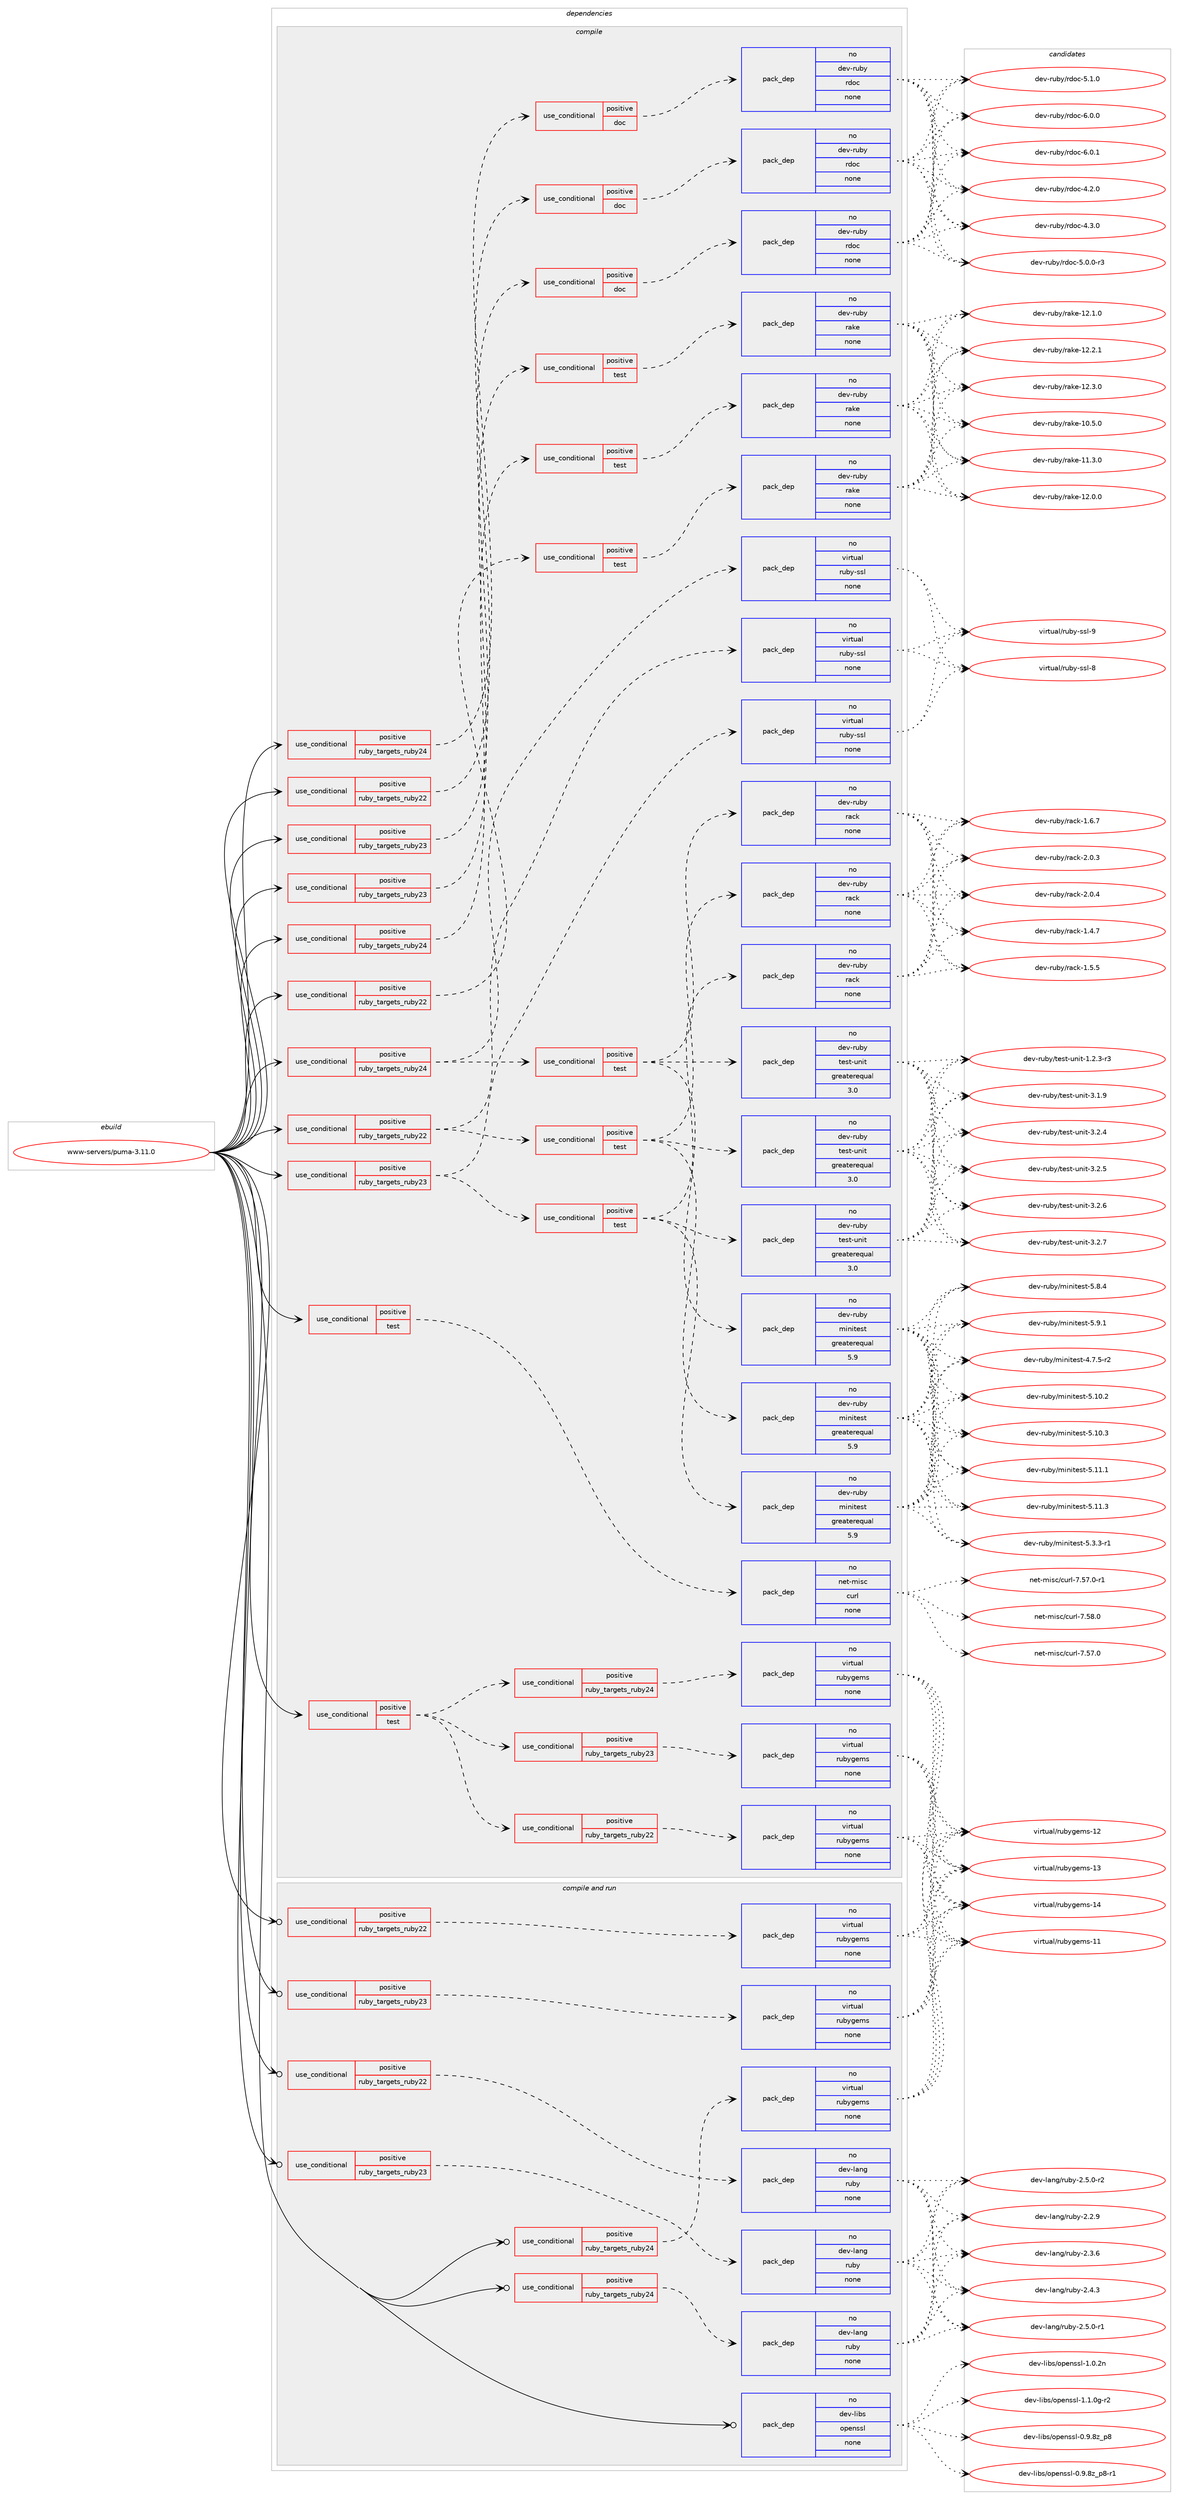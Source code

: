 digraph prolog {

# *************
# Graph options
# *************

newrank=true;
concentrate=true;
compound=true;
graph [rankdir=LR,fontname=Helvetica,fontsize=10,ranksep=1.5];#, ranksep=2.5, nodesep=0.2];
edge  [arrowhead=vee];
node  [fontname=Helvetica,fontsize=10];

# **********
# The ebuild
# **********

subgraph cluster_leftcol {
color=gray;
rank=same;
label=<<i>ebuild</i>>;
id [label="www-servers/puma-3.11.0", color=red, width=4, href="../www-servers/puma-3.11.0.svg"];
}

# ****************
# The dependencies
# ****************

subgraph cluster_midcol {
color=gray;
label=<<i>dependencies</i>>;
subgraph cluster_compile {
fillcolor="#eeeeee";
style=filled;
label=<<i>compile</i>>;
subgraph cond693 {
dependency6705 [label=<<TABLE BORDER="0" CELLBORDER="1" CELLSPACING="0" CELLPADDING="4"><TR><TD ROWSPAN="3" CELLPADDING="10">use_conditional</TD></TR><TR><TD>positive</TD></TR><TR><TD>ruby_targets_ruby22</TD></TR></TABLE>>, shape=none, color=red];
subgraph cond694 {
dependency6706 [label=<<TABLE BORDER="0" CELLBORDER="1" CELLSPACING="0" CELLPADDING="4"><TR><TD ROWSPAN="3" CELLPADDING="10">use_conditional</TD></TR><TR><TD>positive</TD></TR><TR><TD>doc</TD></TR></TABLE>>, shape=none, color=red];
subgraph pack5948 {
dependency6707 [label=<<TABLE BORDER="0" CELLBORDER="1" CELLSPACING="0" CELLPADDING="4" WIDTH="220"><TR><TD ROWSPAN="6" CELLPADDING="30">pack_dep</TD></TR><TR><TD WIDTH="110">no</TD></TR><TR><TD>dev-ruby</TD></TR><TR><TD>rdoc</TD></TR><TR><TD>none</TD></TR><TR><TD></TD></TR></TABLE>>, shape=none, color=blue];
}
dependency6706:e -> dependency6707:w [weight=20,style="dashed",arrowhead="vee"];
}
dependency6705:e -> dependency6706:w [weight=20,style="dashed",arrowhead="vee"];
}
id:e -> dependency6705:w [weight=20,style="solid",arrowhead="vee"];
subgraph cond695 {
dependency6708 [label=<<TABLE BORDER="0" CELLBORDER="1" CELLSPACING="0" CELLPADDING="4"><TR><TD ROWSPAN="3" CELLPADDING="10">use_conditional</TD></TR><TR><TD>positive</TD></TR><TR><TD>ruby_targets_ruby22</TD></TR></TABLE>>, shape=none, color=red];
subgraph cond696 {
dependency6709 [label=<<TABLE BORDER="0" CELLBORDER="1" CELLSPACING="0" CELLPADDING="4"><TR><TD ROWSPAN="3" CELLPADDING="10">use_conditional</TD></TR><TR><TD>positive</TD></TR><TR><TD>test</TD></TR></TABLE>>, shape=none, color=red];
subgraph pack5949 {
dependency6710 [label=<<TABLE BORDER="0" CELLBORDER="1" CELLSPACING="0" CELLPADDING="4" WIDTH="220"><TR><TD ROWSPAN="6" CELLPADDING="30">pack_dep</TD></TR><TR><TD WIDTH="110">no</TD></TR><TR><TD>dev-ruby</TD></TR><TR><TD>rake</TD></TR><TR><TD>none</TD></TR><TR><TD></TD></TR></TABLE>>, shape=none, color=blue];
}
dependency6709:e -> dependency6710:w [weight=20,style="dashed",arrowhead="vee"];
}
dependency6708:e -> dependency6709:w [weight=20,style="dashed",arrowhead="vee"];
}
id:e -> dependency6708:w [weight=20,style="solid",arrowhead="vee"];
subgraph cond697 {
dependency6711 [label=<<TABLE BORDER="0" CELLBORDER="1" CELLSPACING="0" CELLPADDING="4"><TR><TD ROWSPAN="3" CELLPADDING="10">use_conditional</TD></TR><TR><TD>positive</TD></TR><TR><TD>ruby_targets_ruby22</TD></TR></TABLE>>, shape=none, color=red];
subgraph pack5950 {
dependency6712 [label=<<TABLE BORDER="0" CELLBORDER="1" CELLSPACING="0" CELLPADDING="4" WIDTH="220"><TR><TD ROWSPAN="6" CELLPADDING="30">pack_dep</TD></TR><TR><TD WIDTH="110">no</TD></TR><TR><TD>virtual</TD></TR><TR><TD>ruby-ssl</TD></TR><TR><TD>none</TD></TR><TR><TD></TD></TR></TABLE>>, shape=none, color=blue];
}
dependency6711:e -> dependency6712:w [weight=20,style="dashed",arrowhead="vee"];
subgraph cond698 {
dependency6713 [label=<<TABLE BORDER="0" CELLBORDER="1" CELLSPACING="0" CELLPADDING="4"><TR><TD ROWSPAN="3" CELLPADDING="10">use_conditional</TD></TR><TR><TD>positive</TD></TR><TR><TD>test</TD></TR></TABLE>>, shape=none, color=red];
subgraph pack5951 {
dependency6714 [label=<<TABLE BORDER="0" CELLBORDER="1" CELLSPACING="0" CELLPADDING="4" WIDTH="220"><TR><TD ROWSPAN="6" CELLPADDING="30">pack_dep</TD></TR><TR><TD WIDTH="110">no</TD></TR><TR><TD>dev-ruby</TD></TR><TR><TD>rack</TD></TR><TR><TD>none</TD></TR><TR><TD></TD></TR></TABLE>>, shape=none, color=blue];
}
dependency6713:e -> dependency6714:w [weight=20,style="dashed",arrowhead="vee"];
subgraph pack5952 {
dependency6715 [label=<<TABLE BORDER="0" CELLBORDER="1" CELLSPACING="0" CELLPADDING="4" WIDTH="220"><TR><TD ROWSPAN="6" CELLPADDING="30">pack_dep</TD></TR><TR><TD WIDTH="110">no</TD></TR><TR><TD>dev-ruby</TD></TR><TR><TD>minitest</TD></TR><TR><TD>greaterequal</TD></TR><TR><TD>5.9</TD></TR></TABLE>>, shape=none, color=blue];
}
dependency6713:e -> dependency6715:w [weight=20,style="dashed",arrowhead="vee"];
subgraph pack5953 {
dependency6716 [label=<<TABLE BORDER="0" CELLBORDER="1" CELLSPACING="0" CELLPADDING="4" WIDTH="220"><TR><TD ROWSPAN="6" CELLPADDING="30">pack_dep</TD></TR><TR><TD WIDTH="110">no</TD></TR><TR><TD>dev-ruby</TD></TR><TR><TD>test-unit</TD></TR><TR><TD>greaterequal</TD></TR><TR><TD>3.0</TD></TR></TABLE>>, shape=none, color=blue];
}
dependency6713:e -> dependency6716:w [weight=20,style="dashed",arrowhead="vee"];
}
dependency6711:e -> dependency6713:w [weight=20,style="dashed",arrowhead="vee"];
}
id:e -> dependency6711:w [weight=20,style="solid",arrowhead="vee"];
subgraph cond699 {
dependency6717 [label=<<TABLE BORDER="0" CELLBORDER="1" CELLSPACING="0" CELLPADDING="4"><TR><TD ROWSPAN="3" CELLPADDING="10">use_conditional</TD></TR><TR><TD>positive</TD></TR><TR><TD>ruby_targets_ruby23</TD></TR></TABLE>>, shape=none, color=red];
subgraph cond700 {
dependency6718 [label=<<TABLE BORDER="0" CELLBORDER="1" CELLSPACING="0" CELLPADDING="4"><TR><TD ROWSPAN="3" CELLPADDING="10">use_conditional</TD></TR><TR><TD>positive</TD></TR><TR><TD>doc</TD></TR></TABLE>>, shape=none, color=red];
subgraph pack5954 {
dependency6719 [label=<<TABLE BORDER="0" CELLBORDER="1" CELLSPACING="0" CELLPADDING="4" WIDTH="220"><TR><TD ROWSPAN="6" CELLPADDING="30">pack_dep</TD></TR><TR><TD WIDTH="110">no</TD></TR><TR><TD>dev-ruby</TD></TR><TR><TD>rdoc</TD></TR><TR><TD>none</TD></TR><TR><TD></TD></TR></TABLE>>, shape=none, color=blue];
}
dependency6718:e -> dependency6719:w [weight=20,style="dashed",arrowhead="vee"];
}
dependency6717:e -> dependency6718:w [weight=20,style="dashed",arrowhead="vee"];
}
id:e -> dependency6717:w [weight=20,style="solid",arrowhead="vee"];
subgraph cond701 {
dependency6720 [label=<<TABLE BORDER="0" CELLBORDER="1" CELLSPACING="0" CELLPADDING="4"><TR><TD ROWSPAN="3" CELLPADDING="10">use_conditional</TD></TR><TR><TD>positive</TD></TR><TR><TD>ruby_targets_ruby23</TD></TR></TABLE>>, shape=none, color=red];
subgraph cond702 {
dependency6721 [label=<<TABLE BORDER="0" CELLBORDER="1" CELLSPACING="0" CELLPADDING="4"><TR><TD ROWSPAN="3" CELLPADDING="10">use_conditional</TD></TR><TR><TD>positive</TD></TR><TR><TD>test</TD></TR></TABLE>>, shape=none, color=red];
subgraph pack5955 {
dependency6722 [label=<<TABLE BORDER="0" CELLBORDER="1" CELLSPACING="0" CELLPADDING="4" WIDTH="220"><TR><TD ROWSPAN="6" CELLPADDING="30">pack_dep</TD></TR><TR><TD WIDTH="110">no</TD></TR><TR><TD>dev-ruby</TD></TR><TR><TD>rake</TD></TR><TR><TD>none</TD></TR><TR><TD></TD></TR></TABLE>>, shape=none, color=blue];
}
dependency6721:e -> dependency6722:w [weight=20,style="dashed",arrowhead="vee"];
}
dependency6720:e -> dependency6721:w [weight=20,style="dashed",arrowhead="vee"];
}
id:e -> dependency6720:w [weight=20,style="solid",arrowhead="vee"];
subgraph cond703 {
dependency6723 [label=<<TABLE BORDER="0" CELLBORDER="1" CELLSPACING="0" CELLPADDING="4"><TR><TD ROWSPAN="3" CELLPADDING="10">use_conditional</TD></TR><TR><TD>positive</TD></TR><TR><TD>ruby_targets_ruby23</TD></TR></TABLE>>, shape=none, color=red];
subgraph pack5956 {
dependency6724 [label=<<TABLE BORDER="0" CELLBORDER="1" CELLSPACING="0" CELLPADDING="4" WIDTH="220"><TR><TD ROWSPAN="6" CELLPADDING="30">pack_dep</TD></TR><TR><TD WIDTH="110">no</TD></TR><TR><TD>virtual</TD></TR><TR><TD>ruby-ssl</TD></TR><TR><TD>none</TD></TR><TR><TD></TD></TR></TABLE>>, shape=none, color=blue];
}
dependency6723:e -> dependency6724:w [weight=20,style="dashed",arrowhead="vee"];
subgraph cond704 {
dependency6725 [label=<<TABLE BORDER="0" CELLBORDER="1" CELLSPACING="0" CELLPADDING="4"><TR><TD ROWSPAN="3" CELLPADDING="10">use_conditional</TD></TR><TR><TD>positive</TD></TR><TR><TD>test</TD></TR></TABLE>>, shape=none, color=red];
subgraph pack5957 {
dependency6726 [label=<<TABLE BORDER="0" CELLBORDER="1" CELLSPACING="0" CELLPADDING="4" WIDTH="220"><TR><TD ROWSPAN="6" CELLPADDING="30">pack_dep</TD></TR><TR><TD WIDTH="110">no</TD></TR><TR><TD>dev-ruby</TD></TR><TR><TD>rack</TD></TR><TR><TD>none</TD></TR><TR><TD></TD></TR></TABLE>>, shape=none, color=blue];
}
dependency6725:e -> dependency6726:w [weight=20,style="dashed",arrowhead="vee"];
subgraph pack5958 {
dependency6727 [label=<<TABLE BORDER="0" CELLBORDER="1" CELLSPACING="0" CELLPADDING="4" WIDTH="220"><TR><TD ROWSPAN="6" CELLPADDING="30">pack_dep</TD></TR><TR><TD WIDTH="110">no</TD></TR><TR><TD>dev-ruby</TD></TR><TR><TD>minitest</TD></TR><TR><TD>greaterequal</TD></TR><TR><TD>5.9</TD></TR></TABLE>>, shape=none, color=blue];
}
dependency6725:e -> dependency6727:w [weight=20,style="dashed",arrowhead="vee"];
subgraph pack5959 {
dependency6728 [label=<<TABLE BORDER="0" CELLBORDER="1" CELLSPACING="0" CELLPADDING="4" WIDTH="220"><TR><TD ROWSPAN="6" CELLPADDING="30">pack_dep</TD></TR><TR><TD WIDTH="110">no</TD></TR><TR><TD>dev-ruby</TD></TR><TR><TD>test-unit</TD></TR><TR><TD>greaterequal</TD></TR><TR><TD>3.0</TD></TR></TABLE>>, shape=none, color=blue];
}
dependency6725:e -> dependency6728:w [weight=20,style="dashed",arrowhead="vee"];
}
dependency6723:e -> dependency6725:w [weight=20,style="dashed",arrowhead="vee"];
}
id:e -> dependency6723:w [weight=20,style="solid",arrowhead="vee"];
subgraph cond705 {
dependency6729 [label=<<TABLE BORDER="0" CELLBORDER="1" CELLSPACING="0" CELLPADDING="4"><TR><TD ROWSPAN="3" CELLPADDING="10">use_conditional</TD></TR><TR><TD>positive</TD></TR><TR><TD>ruby_targets_ruby24</TD></TR></TABLE>>, shape=none, color=red];
subgraph cond706 {
dependency6730 [label=<<TABLE BORDER="0" CELLBORDER="1" CELLSPACING="0" CELLPADDING="4"><TR><TD ROWSPAN="3" CELLPADDING="10">use_conditional</TD></TR><TR><TD>positive</TD></TR><TR><TD>doc</TD></TR></TABLE>>, shape=none, color=red];
subgraph pack5960 {
dependency6731 [label=<<TABLE BORDER="0" CELLBORDER="1" CELLSPACING="0" CELLPADDING="4" WIDTH="220"><TR><TD ROWSPAN="6" CELLPADDING="30">pack_dep</TD></TR><TR><TD WIDTH="110">no</TD></TR><TR><TD>dev-ruby</TD></TR><TR><TD>rdoc</TD></TR><TR><TD>none</TD></TR><TR><TD></TD></TR></TABLE>>, shape=none, color=blue];
}
dependency6730:e -> dependency6731:w [weight=20,style="dashed",arrowhead="vee"];
}
dependency6729:e -> dependency6730:w [weight=20,style="dashed",arrowhead="vee"];
}
id:e -> dependency6729:w [weight=20,style="solid",arrowhead="vee"];
subgraph cond707 {
dependency6732 [label=<<TABLE BORDER="0" CELLBORDER="1" CELLSPACING="0" CELLPADDING="4"><TR><TD ROWSPAN="3" CELLPADDING="10">use_conditional</TD></TR><TR><TD>positive</TD></TR><TR><TD>ruby_targets_ruby24</TD></TR></TABLE>>, shape=none, color=red];
subgraph cond708 {
dependency6733 [label=<<TABLE BORDER="0" CELLBORDER="1" CELLSPACING="0" CELLPADDING="4"><TR><TD ROWSPAN="3" CELLPADDING="10">use_conditional</TD></TR><TR><TD>positive</TD></TR><TR><TD>test</TD></TR></TABLE>>, shape=none, color=red];
subgraph pack5961 {
dependency6734 [label=<<TABLE BORDER="0" CELLBORDER="1" CELLSPACING="0" CELLPADDING="4" WIDTH="220"><TR><TD ROWSPAN="6" CELLPADDING="30">pack_dep</TD></TR><TR><TD WIDTH="110">no</TD></TR><TR><TD>dev-ruby</TD></TR><TR><TD>rake</TD></TR><TR><TD>none</TD></TR><TR><TD></TD></TR></TABLE>>, shape=none, color=blue];
}
dependency6733:e -> dependency6734:w [weight=20,style="dashed",arrowhead="vee"];
}
dependency6732:e -> dependency6733:w [weight=20,style="dashed",arrowhead="vee"];
}
id:e -> dependency6732:w [weight=20,style="solid",arrowhead="vee"];
subgraph cond709 {
dependency6735 [label=<<TABLE BORDER="0" CELLBORDER="1" CELLSPACING="0" CELLPADDING="4"><TR><TD ROWSPAN="3" CELLPADDING="10">use_conditional</TD></TR><TR><TD>positive</TD></TR><TR><TD>ruby_targets_ruby24</TD></TR></TABLE>>, shape=none, color=red];
subgraph pack5962 {
dependency6736 [label=<<TABLE BORDER="0" CELLBORDER="1" CELLSPACING="0" CELLPADDING="4" WIDTH="220"><TR><TD ROWSPAN="6" CELLPADDING="30">pack_dep</TD></TR><TR><TD WIDTH="110">no</TD></TR><TR><TD>virtual</TD></TR><TR><TD>ruby-ssl</TD></TR><TR><TD>none</TD></TR><TR><TD></TD></TR></TABLE>>, shape=none, color=blue];
}
dependency6735:e -> dependency6736:w [weight=20,style="dashed",arrowhead="vee"];
subgraph cond710 {
dependency6737 [label=<<TABLE BORDER="0" CELLBORDER="1" CELLSPACING="0" CELLPADDING="4"><TR><TD ROWSPAN="3" CELLPADDING="10">use_conditional</TD></TR><TR><TD>positive</TD></TR><TR><TD>test</TD></TR></TABLE>>, shape=none, color=red];
subgraph pack5963 {
dependency6738 [label=<<TABLE BORDER="0" CELLBORDER="1" CELLSPACING="0" CELLPADDING="4" WIDTH="220"><TR><TD ROWSPAN="6" CELLPADDING="30">pack_dep</TD></TR><TR><TD WIDTH="110">no</TD></TR><TR><TD>dev-ruby</TD></TR><TR><TD>rack</TD></TR><TR><TD>none</TD></TR><TR><TD></TD></TR></TABLE>>, shape=none, color=blue];
}
dependency6737:e -> dependency6738:w [weight=20,style="dashed",arrowhead="vee"];
subgraph pack5964 {
dependency6739 [label=<<TABLE BORDER="0" CELLBORDER="1" CELLSPACING="0" CELLPADDING="4" WIDTH="220"><TR><TD ROWSPAN="6" CELLPADDING="30">pack_dep</TD></TR><TR><TD WIDTH="110">no</TD></TR><TR><TD>dev-ruby</TD></TR><TR><TD>minitest</TD></TR><TR><TD>greaterequal</TD></TR><TR><TD>5.9</TD></TR></TABLE>>, shape=none, color=blue];
}
dependency6737:e -> dependency6739:w [weight=20,style="dashed",arrowhead="vee"];
subgraph pack5965 {
dependency6740 [label=<<TABLE BORDER="0" CELLBORDER="1" CELLSPACING="0" CELLPADDING="4" WIDTH="220"><TR><TD ROWSPAN="6" CELLPADDING="30">pack_dep</TD></TR><TR><TD WIDTH="110">no</TD></TR><TR><TD>dev-ruby</TD></TR><TR><TD>test-unit</TD></TR><TR><TD>greaterequal</TD></TR><TR><TD>3.0</TD></TR></TABLE>>, shape=none, color=blue];
}
dependency6737:e -> dependency6740:w [weight=20,style="dashed",arrowhead="vee"];
}
dependency6735:e -> dependency6737:w [weight=20,style="dashed",arrowhead="vee"];
}
id:e -> dependency6735:w [weight=20,style="solid",arrowhead="vee"];
subgraph cond711 {
dependency6741 [label=<<TABLE BORDER="0" CELLBORDER="1" CELLSPACING="0" CELLPADDING="4"><TR><TD ROWSPAN="3" CELLPADDING="10">use_conditional</TD></TR><TR><TD>positive</TD></TR><TR><TD>test</TD></TR></TABLE>>, shape=none, color=red];
subgraph cond712 {
dependency6742 [label=<<TABLE BORDER="0" CELLBORDER="1" CELLSPACING="0" CELLPADDING="4"><TR><TD ROWSPAN="3" CELLPADDING="10">use_conditional</TD></TR><TR><TD>positive</TD></TR><TR><TD>ruby_targets_ruby22</TD></TR></TABLE>>, shape=none, color=red];
subgraph pack5966 {
dependency6743 [label=<<TABLE BORDER="0" CELLBORDER="1" CELLSPACING="0" CELLPADDING="4" WIDTH="220"><TR><TD ROWSPAN="6" CELLPADDING="30">pack_dep</TD></TR><TR><TD WIDTH="110">no</TD></TR><TR><TD>virtual</TD></TR><TR><TD>rubygems</TD></TR><TR><TD>none</TD></TR><TR><TD></TD></TR></TABLE>>, shape=none, color=blue];
}
dependency6742:e -> dependency6743:w [weight=20,style="dashed",arrowhead="vee"];
}
dependency6741:e -> dependency6742:w [weight=20,style="dashed",arrowhead="vee"];
subgraph cond713 {
dependency6744 [label=<<TABLE BORDER="0" CELLBORDER="1" CELLSPACING="0" CELLPADDING="4"><TR><TD ROWSPAN="3" CELLPADDING="10">use_conditional</TD></TR><TR><TD>positive</TD></TR><TR><TD>ruby_targets_ruby23</TD></TR></TABLE>>, shape=none, color=red];
subgraph pack5967 {
dependency6745 [label=<<TABLE BORDER="0" CELLBORDER="1" CELLSPACING="0" CELLPADDING="4" WIDTH="220"><TR><TD ROWSPAN="6" CELLPADDING="30">pack_dep</TD></TR><TR><TD WIDTH="110">no</TD></TR><TR><TD>virtual</TD></TR><TR><TD>rubygems</TD></TR><TR><TD>none</TD></TR><TR><TD></TD></TR></TABLE>>, shape=none, color=blue];
}
dependency6744:e -> dependency6745:w [weight=20,style="dashed",arrowhead="vee"];
}
dependency6741:e -> dependency6744:w [weight=20,style="dashed",arrowhead="vee"];
subgraph cond714 {
dependency6746 [label=<<TABLE BORDER="0" CELLBORDER="1" CELLSPACING="0" CELLPADDING="4"><TR><TD ROWSPAN="3" CELLPADDING="10">use_conditional</TD></TR><TR><TD>positive</TD></TR><TR><TD>ruby_targets_ruby24</TD></TR></TABLE>>, shape=none, color=red];
subgraph pack5968 {
dependency6747 [label=<<TABLE BORDER="0" CELLBORDER="1" CELLSPACING="0" CELLPADDING="4" WIDTH="220"><TR><TD ROWSPAN="6" CELLPADDING="30">pack_dep</TD></TR><TR><TD WIDTH="110">no</TD></TR><TR><TD>virtual</TD></TR><TR><TD>rubygems</TD></TR><TR><TD>none</TD></TR><TR><TD></TD></TR></TABLE>>, shape=none, color=blue];
}
dependency6746:e -> dependency6747:w [weight=20,style="dashed",arrowhead="vee"];
}
dependency6741:e -> dependency6746:w [weight=20,style="dashed",arrowhead="vee"];
}
id:e -> dependency6741:w [weight=20,style="solid",arrowhead="vee"];
subgraph cond715 {
dependency6748 [label=<<TABLE BORDER="0" CELLBORDER="1" CELLSPACING="0" CELLPADDING="4"><TR><TD ROWSPAN="3" CELLPADDING="10">use_conditional</TD></TR><TR><TD>positive</TD></TR><TR><TD>test</TD></TR></TABLE>>, shape=none, color=red];
subgraph pack5969 {
dependency6749 [label=<<TABLE BORDER="0" CELLBORDER="1" CELLSPACING="0" CELLPADDING="4" WIDTH="220"><TR><TD ROWSPAN="6" CELLPADDING="30">pack_dep</TD></TR><TR><TD WIDTH="110">no</TD></TR><TR><TD>net-misc</TD></TR><TR><TD>curl</TD></TR><TR><TD>none</TD></TR><TR><TD></TD></TR></TABLE>>, shape=none, color=blue];
}
dependency6748:e -> dependency6749:w [weight=20,style="dashed",arrowhead="vee"];
}
id:e -> dependency6748:w [weight=20,style="solid",arrowhead="vee"];
}
subgraph cluster_compileandrun {
fillcolor="#eeeeee";
style=filled;
label=<<i>compile and run</i>>;
subgraph cond716 {
dependency6750 [label=<<TABLE BORDER="0" CELLBORDER="1" CELLSPACING="0" CELLPADDING="4"><TR><TD ROWSPAN="3" CELLPADDING="10">use_conditional</TD></TR><TR><TD>positive</TD></TR><TR><TD>ruby_targets_ruby22</TD></TR></TABLE>>, shape=none, color=red];
subgraph pack5970 {
dependency6751 [label=<<TABLE BORDER="0" CELLBORDER="1" CELLSPACING="0" CELLPADDING="4" WIDTH="220"><TR><TD ROWSPAN="6" CELLPADDING="30">pack_dep</TD></TR><TR><TD WIDTH="110">no</TD></TR><TR><TD>dev-lang</TD></TR><TR><TD>ruby</TD></TR><TR><TD>none</TD></TR><TR><TD></TD></TR></TABLE>>, shape=none, color=blue];
}
dependency6750:e -> dependency6751:w [weight=20,style="dashed",arrowhead="vee"];
}
id:e -> dependency6750:w [weight=20,style="solid",arrowhead="odotvee"];
subgraph cond717 {
dependency6752 [label=<<TABLE BORDER="0" CELLBORDER="1" CELLSPACING="0" CELLPADDING="4"><TR><TD ROWSPAN="3" CELLPADDING="10">use_conditional</TD></TR><TR><TD>positive</TD></TR><TR><TD>ruby_targets_ruby22</TD></TR></TABLE>>, shape=none, color=red];
subgraph pack5971 {
dependency6753 [label=<<TABLE BORDER="0" CELLBORDER="1" CELLSPACING="0" CELLPADDING="4" WIDTH="220"><TR><TD ROWSPAN="6" CELLPADDING="30">pack_dep</TD></TR><TR><TD WIDTH="110">no</TD></TR><TR><TD>virtual</TD></TR><TR><TD>rubygems</TD></TR><TR><TD>none</TD></TR><TR><TD></TD></TR></TABLE>>, shape=none, color=blue];
}
dependency6752:e -> dependency6753:w [weight=20,style="dashed",arrowhead="vee"];
}
id:e -> dependency6752:w [weight=20,style="solid",arrowhead="odotvee"];
subgraph cond718 {
dependency6754 [label=<<TABLE BORDER="0" CELLBORDER="1" CELLSPACING="0" CELLPADDING="4"><TR><TD ROWSPAN="3" CELLPADDING="10">use_conditional</TD></TR><TR><TD>positive</TD></TR><TR><TD>ruby_targets_ruby23</TD></TR></TABLE>>, shape=none, color=red];
subgraph pack5972 {
dependency6755 [label=<<TABLE BORDER="0" CELLBORDER="1" CELLSPACING="0" CELLPADDING="4" WIDTH="220"><TR><TD ROWSPAN="6" CELLPADDING="30">pack_dep</TD></TR><TR><TD WIDTH="110">no</TD></TR><TR><TD>dev-lang</TD></TR><TR><TD>ruby</TD></TR><TR><TD>none</TD></TR><TR><TD></TD></TR></TABLE>>, shape=none, color=blue];
}
dependency6754:e -> dependency6755:w [weight=20,style="dashed",arrowhead="vee"];
}
id:e -> dependency6754:w [weight=20,style="solid",arrowhead="odotvee"];
subgraph cond719 {
dependency6756 [label=<<TABLE BORDER="0" CELLBORDER="1" CELLSPACING="0" CELLPADDING="4"><TR><TD ROWSPAN="3" CELLPADDING="10">use_conditional</TD></TR><TR><TD>positive</TD></TR><TR><TD>ruby_targets_ruby23</TD></TR></TABLE>>, shape=none, color=red];
subgraph pack5973 {
dependency6757 [label=<<TABLE BORDER="0" CELLBORDER="1" CELLSPACING="0" CELLPADDING="4" WIDTH="220"><TR><TD ROWSPAN="6" CELLPADDING="30">pack_dep</TD></TR><TR><TD WIDTH="110">no</TD></TR><TR><TD>virtual</TD></TR><TR><TD>rubygems</TD></TR><TR><TD>none</TD></TR><TR><TD></TD></TR></TABLE>>, shape=none, color=blue];
}
dependency6756:e -> dependency6757:w [weight=20,style="dashed",arrowhead="vee"];
}
id:e -> dependency6756:w [weight=20,style="solid",arrowhead="odotvee"];
subgraph cond720 {
dependency6758 [label=<<TABLE BORDER="0" CELLBORDER="1" CELLSPACING="0" CELLPADDING="4"><TR><TD ROWSPAN="3" CELLPADDING="10">use_conditional</TD></TR><TR><TD>positive</TD></TR><TR><TD>ruby_targets_ruby24</TD></TR></TABLE>>, shape=none, color=red];
subgraph pack5974 {
dependency6759 [label=<<TABLE BORDER="0" CELLBORDER="1" CELLSPACING="0" CELLPADDING="4" WIDTH="220"><TR><TD ROWSPAN="6" CELLPADDING="30">pack_dep</TD></TR><TR><TD WIDTH="110">no</TD></TR><TR><TD>dev-lang</TD></TR><TR><TD>ruby</TD></TR><TR><TD>none</TD></TR><TR><TD></TD></TR></TABLE>>, shape=none, color=blue];
}
dependency6758:e -> dependency6759:w [weight=20,style="dashed",arrowhead="vee"];
}
id:e -> dependency6758:w [weight=20,style="solid",arrowhead="odotvee"];
subgraph cond721 {
dependency6760 [label=<<TABLE BORDER="0" CELLBORDER="1" CELLSPACING="0" CELLPADDING="4"><TR><TD ROWSPAN="3" CELLPADDING="10">use_conditional</TD></TR><TR><TD>positive</TD></TR><TR><TD>ruby_targets_ruby24</TD></TR></TABLE>>, shape=none, color=red];
subgraph pack5975 {
dependency6761 [label=<<TABLE BORDER="0" CELLBORDER="1" CELLSPACING="0" CELLPADDING="4" WIDTH="220"><TR><TD ROWSPAN="6" CELLPADDING="30">pack_dep</TD></TR><TR><TD WIDTH="110">no</TD></TR><TR><TD>virtual</TD></TR><TR><TD>rubygems</TD></TR><TR><TD>none</TD></TR><TR><TD></TD></TR></TABLE>>, shape=none, color=blue];
}
dependency6760:e -> dependency6761:w [weight=20,style="dashed",arrowhead="vee"];
}
id:e -> dependency6760:w [weight=20,style="solid",arrowhead="odotvee"];
subgraph pack5976 {
dependency6762 [label=<<TABLE BORDER="0" CELLBORDER="1" CELLSPACING="0" CELLPADDING="4" WIDTH="220"><TR><TD ROWSPAN="6" CELLPADDING="30">pack_dep</TD></TR><TR><TD WIDTH="110">no</TD></TR><TR><TD>dev-libs</TD></TR><TR><TD>openssl</TD></TR><TR><TD>none</TD></TR><TR><TD></TD></TR></TABLE>>, shape=none, color=blue];
}
id:e -> dependency6762:w [weight=20,style="solid",arrowhead="odotvee"];
}
subgraph cluster_run {
fillcolor="#eeeeee";
style=filled;
label=<<i>run</i>>;
}
}

# **************
# The candidates
# **************

subgraph cluster_choices {
rank=same;
color=gray;
label=<<i>candidates</i>>;

subgraph choice5948 {
color=black;
nodesep=1;
choice10010111845114117981214711410011199455246504648 [label="dev-ruby/rdoc-4.2.0", color=red, width=4,href="../dev-ruby/rdoc-4.2.0.svg"];
choice10010111845114117981214711410011199455246514648 [label="dev-ruby/rdoc-4.3.0", color=red, width=4,href="../dev-ruby/rdoc-4.3.0.svg"];
choice100101118451141179812147114100111994553464846484511451 [label="dev-ruby/rdoc-5.0.0-r3", color=red, width=4,href="../dev-ruby/rdoc-5.0.0-r3.svg"];
choice10010111845114117981214711410011199455346494648 [label="dev-ruby/rdoc-5.1.0", color=red, width=4,href="../dev-ruby/rdoc-5.1.0.svg"];
choice10010111845114117981214711410011199455446484648 [label="dev-ruby/rdoc-6.0.0", color=red, width=4,href="../dev-ruby/rdoc-6.0.0.svg"];
choice10010111845114117981214711410011199455446484649 [label="dev-ruby/rdoc-6.0.1", color=red, width=4,href="../dev-ruby/rdoc-6.0.1.svg"];
dependency6707:e -> choice10010111845114117981214711410011199455246504648:w [style=dotted,weight="100"];
dependency6707:e -> choice10010111845114117981214711410011199455246514648:w [style=dotted,weight="100"];
dependency6707:e -> choice100101118451141179812147114100111994553464846484511451:w [style=dotted,weight="100"];
dependency6707:e -> choice10010111845114117981214711410011199455346494648:w [style=dotted,weight="100"];
dependency6707:e -> choice10010111845114117981214711410011199455446484648:w [style=dotted,weight="100"];
dependency6707:e -> choice10010111845114117981214711410011199455446484649:w [style=dotted,weight="100"];
}
subgraph choice5949 {
color=black;
nodesep=1;
choice1001011184511411798121471149710710145494846534648 [label="dev-ruby/rake-10.5.0", color=red, width=4,href="../dev-ruby/rake-10.5.0.svg"];
choice1001011184511411798121471149710710145494946514648 [label="dev-ruby/rake-11.3.0", color=red, width=4,href="../dev-ruby/rake-11.3.0.svg"];
choice1001011184511411798121471149710710145495046484648 [label="dev-ruby/rake-12.0.0", color=red, width=4,href="../dev-ruby/rake-12.0.0.svg"];
choice1001011184511411798121471149710710145495046494648 [label="dev-ruby/rake-12.1.0", color=red, width=4,href="../dev-ruby/rake-12.1.0.svg"];
choice1001011184511411798121471149710710145495046504649 [label="dev-ruby/rake-12.2.1", color=red, width=4,href="../dev-ruby/rake-12.2.1.svg"];
choice1001011184511411798121471149710710145495046514648 [label="dev-ruby/rake-12.3.0", color=red, width=4,href="../dev-ruby/rake-12.3.0.svg"];
dependency6710:e -> choice1001011184511411798121471149710710145494846534648:w [style=dotted,weight="100"];
dependency6710:e -> choice1001011184511411798121471149710710145494946514648:w [style=dotted,weight="100"];
dependency6710:e -> choice1001011184511411798121471149710710145495046484648:w [style=dotted,weight="100"];
dependency6710:e -> choice1001011184511411798121471149710710145495046494648:w [style=dotted,weight="100"];
dependency6710:e -> choice1001011184511411798121471149710710145495046504649:w [style=dotted,weight="100"];
dependency6710:e -> choice1001011184511411798121471149710710145495046514648:w [style=dotted,weight="100"];
}
subgraph choice5950 {
color=black;
nodesep=1;
choice118105114116117971084711411798121451151151084556 [label="virtual/ruby-ssl-8", color=red, width=4,href="../virtual/ruby-ssl-8.svg"];
choice118105114116117971084711411798121451151151084557 [label="virtual/ruby-ssl-9", color=red, width=4,href="../virtual/ruby-ssl-9.svg"];
dependency6712:e -> choice118105114116117971084711411798121451151151084556:w [style=dotted,weight="100"];
dependency6712:e -> choice118105114116117971084711411798121451151151084557:w [style=dotted,weight="100"];
}
subgraph choice5951 {
color=black;
nodesep=1;
choice1001011184511411798121471149799107454946524655 [label="dev-ruby/rack-1.4.7", color=red, width=4,href="../dev-ruby/rack-1.4.7.svg"];
choice1001011184511411798121471149799107454946534653 [label="dev-ruby/rack-1.5.5", color=red, width=4,href="../dev-ruby/rack-1.5.5.svg"];
choice1001011184511411798121471149799107454946544655 [label="dev-ruby/rack-1.6.7", color=red, width=4,href="../dev-ruby/rack-1.6.7.svg"];
choice1001011184511411798121471149799107455046484651 [label="dev-ruby/rack-2.0.3", color=red, width=4,href="../dev-ruby/rack-2.0.3.svg"];
choice1001011184511411798121471149799107455046484652 [label="dev-ruby/rack-2.0.4", color=red, width=4,href="../dev-ruby/rack-2.0.4.svg"];
dependency6714:e -> choice1001011184511411798121471149799107454946524655:w [style=dotted,weight="100"];
dependency6714:e -> choice1001011184511411798121471149799107454946534653:w [style=dotted,weight="100"];
dependency6714:e -> choice1001011184511411798121471149799107454946544655:w [style=dotted,weight="100"];
dependency6714:e -> choice1001011184511411798121471149799107455046484651:w [style=dotted,weight="100"];
dependency6714:e -> choice1001011184511411798121471149799107455046484652:w [style=dotted,weight="100"];
}
subgraph choice5952 {
color=black;
nodesep=1;
choice1001011184511411798121471091051101051161011151164552465546534511450 [label="dev-ruby/minitest-4.7.5-r2", color=red, width=4,href="../dev-ruby/minitest-4.7.5-r2.svg"];
choice10010111845114117981214710910511010511610111511645534649484650 [label="dev-ruby/minitest-5.10.2", color=red, width=4,href="../dev-ruby/minitest-5.10.2.svg"];
choice10010111845114117981214710910511010511610111511645534649484651 [label="dev-ruby/minitest-5.10.3", color=red, width=4,href="../dev-ruby/minitest-5.10.3.svg"];
choice10010111845114117981214710910511010511610111511645534649494649 [label="dev-ruby/minitest-5.11.1", color=red, width=4,href="../dev-ruby/minitest-5.11.1.svg"];
choice10010111845114117981214710910511010511610111511645534649494651 [label="dev-ruby/minitest-5.11.3", color=red, width=4,href="../dev-ruby/minitest-5.11.3.svg"];
choice1001011184511411798121471091051101051161011151164553465146514511449 [label="dev-ruby/minitest-5.3.3-r1", color=red, width=4,href="../dev-ruby/minitest-5.3.3-r1.svg"];
choice100101118451141179812147109105110105116101115116455346564652 [label="dev-ruby/minitest-5.8.4", color=red, width=4,href="../dev-ruby/minitest-5.8.4.svg"];
choice100101118451141179812147109105110105116101115116455346574649 [label="dev-ruby/minitest-5.9.1", color=red, width=4,href="../dev-ruby/minitest-5.9.1.svg"];
dependency6715:e -> choice1001011184511411798121471091051101051161011151164552465546534511450:w [style=dotted,weight="100"];
dependency6715:e -> choice10010111845114117981214710910511010511610111511645534649484650:w [style=dotted,weight="100"];
dependency6715:e -> choice10010111845114117981214710910511010511610111511645534649484651:w [style=dotted,weight="100"];
dependency6715:e -> choice10010111845114117981214710910511010511610111511645534649494649:w [style=dotted,weight="100"];
dependency6715:e -> choice10010111845114117981214710910511010511610111511645534649494651:w [style=dotted,weight="100"];
dependency6715:e -> choice1001011184511411798121471091051101051161011151164553465146514511449:w [style=dotted,weight="100"];
dependency6715:e -> choice100101118451141179812147109105110105116101115116455346564652:w [style=dotted,weight="100"];
dependency6715:e -> choice100101118451141179812147109105110105116101115116455346574649:w [style=dotted,weight="100"];
}
subgraph choice5953 {
color=black;
nodesep=1;
choice100101118451141179812147116101115116451171101051164549465046514511451 [label="dev-ruby/test-unit-1.2.3-r3", color=red, width=4,href="../dev-ruby/test-unit-1.2.3-r3.svg"];
choice10010111845114117981214711610111511645117110105116455146494657 [label="dev-ruby/test-unit-3.1.9", color=red, width=4,href="../dev-ruby/test-unit-3.1.9.svg"];
choice10010111845114117981214711610111511645117110105116455146504652 [label="dev-ruby/test-unit-3.2.4", color=red, width=4,href="../dev-ruby/test-unit-3.2.4.svg"];
choice10010111845114117981214711610111511645117110105116455146504653 [label="dev-ruby/test-unit-3.2.5", color=red, width=4,href="../dev-ruby/test-unit-3.2.5.svg"];
choice10010111845114117981214711610111511645117110105116455146504654 [label="dev-ruby/test-unit-3.2.6", color=red, width=4,href="../dev-ruby/test-unit-3.2.6.svg"];
choice10010111845114117981214711610111511645117110105116455146504655 [label="dev-ruby/test-unit-3.2.7", color=red, width=4,href="../dev-ruby/test-unit-3.2.7.svg"];
dependency6716:e -> choice100101118451141179812147116101115116451171101051164549465046514511451:w [style=dotted,weight="100"];
dependency6716:e -> choice10010111845114117981214711610111511645117110105116455146494657:w [style=dotted,weight="100"];
dependency6716:e -> choice10010111845114117981214711610111511645117110105116455146504652:w [style=dotted,weight="100"];
dependency6716:e -> choice10010111845114117981214711610111511645117110105116455146504653:w [style=dotted,weight="100"];
dependency6716:e -> choice10010111845114117981214711610111511645117110105116455146504654:w [style=dotted,weight="100"];
dependency6716:e -> choice10010111845114117981214711610111511645117110105116455146504655:w [style=dotted,weight="100"];
}
subgraph choice5954 {
color=black;
nodesep=1;
choice10010111845114117981214711410011199455246504648 [label="dev-ruby/rdoc-4.2.0", color=red, width=4,href="../dev-ruby/rdoc-4.2.0.svg"];
choice10010111845114117981214711410011199455246514648 [label="dev-ruby/rdoc-4.3.0", color=red, width=4,href="../dev-ruby/rdoc-4.3.0.svg"];
choice100101118451141179812147114100111994553464846484511451 [label="dev-ruby/rdoc-5.0.0-r3", color=red, width=4,href="../dev-ruby/rdoc-5.0.0-r3.svg"];
choice10010111845114117981214711410011199455346494648 [label="dev-ruby/rdoc-5.1.0", color=red, width=4,href="../dev-ruby/rdoc-5.1.0.svg"];
choice10010111845114117981214711410011199455446484648 [label="dev-ruby/rdoc-6.0.0", color=red, width=4,href="../dev-ruby/rdoc-6.0.0.svg"];
choice10010111845114117981214711410011199455446484649 [label="dev-ruby/rdoc-6.0.1", color=red, width=4,href="../dev-ruby/rdoc-6.0.1.svg"];
dependency6719:e -> choice10010111845114117981214711410011199455246504648:w [style=dotted,weight="100"];
dependency6719:e -> choice10010111845114117981214711410011199455246514648:w [style=dotted,weight="100"];
dependency6719:e -> choice100101118451141179812147114100111994553464846484511451:w [style=dotted,weight="100"];
dependency6719:e -> choice10010111845114117981214711410011199455346494648:w [style=dotted,weight="100"];
dependency6719:e -> choice10010111845114117981214711410011199455446484648:w [style=dotted,weight="100"];
dependency6719:e -> choice10010111845114117981214711410011199455446484649:w [style=dotted,weight="100"];
}
subgraph choice5955 {
color=black;
nodesep=1;
choice1001011184511411798121471149710710145494846534648 [label="dev-ruby/rake-10.5.0", color=red, width=4,href="../dev-ruby/rake-10.5.0.svg"];
choice1001011184511411798121471149710710145494946514648 [label="dev-ruby/rake-11.3.0", color=red, width=4,href="../dev-ruby/rake-11.3.0.svg"];
choice1001011184511411798121471149710710145495046484648 [label="dev-ruby/rake-12.0.0", color=red, width=4,href="../dev-ruby/rake-12.0.0.svg"];
choice1001011184511411798121471149710710145495046494648 [label="dev-ruby/rake-12.1.0", color=red, width=4,href="../dev-ruby/rake-12.1.0.svg"];
choice1001011184511411798121471149710710145495046504649 [label="dev-ruby/rake-12.2.1", color=red, width=4,href="../dev-ruby/rake-12.2.1.svg"];
choice1001011184511411798121471149710710145495046514648 [label="dev-ruby/rake-12.3.0", color=red, width=4,href="../dev-ruby/rake-12.3.0.svg"];
dependency6722:e -> choice1001011184511411798121471149710710145494846534648:w [style=dotted,weight="100"];
dependency6722:e -> choice1001011184511411798121471149710710145494946514648:w [style=dotted,weight="100"];
dependency6722:e -> choice1001011184511411798121471149710710145495046484648:w [style=dotted,weight="100"];
dependency6722:e -> choice1001011184511411798121471149710710145495046494648:w [style=dotted,weight="100"];
dependency6722:e -> choice1001011184511411798121471149710710145495046504649:w [style=dotted,weight="100"];
dependency6722:e -> choice1001011184511411798121471149710710145495046514648:w [style=dotted,weight="100"];
}
subgraph choice5956 {
color=black;
nodesep=1;
choice118105114116117971084711411798121451151151084556 [label="virtual/ruby-ssl-8", color=red, width=4,href="../virtual/ruby-ssl-8.svg"];
choice118105114116117971084711411798121451151151084557 [label="virtual/ruby-ssl-9", color=red, width=4,href="../virtual/ruby-ssl-9.svg"];
dependency6724:e -> choice118105114116117971084711411798121451151151084556:w [style=dotted,weight="100"];
dependency6724:e -> choice118105114116117971084711411798121451151151084557:w [style=dotted,weight="100"];
}
subgraph choice5957 {
color=black;
nodesep=1;
choice1001011184511411798121471149799107454946524655 [label="dev-ruby/rack-1.4.7", color=red, width=4,href="../dev-ruby/rack-1.4.7.svg"];
choice1001011184511411798121471149799107454946534653 [label="dev-ruby/rack-1.5.5", color=red, width=4,href="../dev-ruby/rack-1.5.5.svg"];
choice1001011184511411798121471149799107454946544655 [label="dev-ruby/rack-1.6.7", color=red, width=4,href="../dev-ruby/rack-1.6.7.svg"];
choice1001011184511411798121471149799107455046484651 [label="dev-ruby/rack-2.0.3", color=red, width=4,href="../dev-ruby/rack-2.0.3.svg"];
choice1001011184511411798121471149799107455046484652 [label="dev-ruby/rack-2.0.4", color=red, width=4,href="../dev-ruby/rack-2.0.4.svg"];
dependency6726:e -> choice1001011184511411798121471149799107454946524655:w [style=dotted,weight="100"];
dependency6726:e -> choice1001011184511411798121471149799107454946534653:w [style=dotted,weight="100"];
dependency6726:e -> choice1001011184511411798121471149799107454946544655:w [style=dotted,weight="100"];
dependency6726:e -> choice1001011184511411798121471149799107455046484651:w [style=dotted,weight="100"];
dependency6726:e -> choice1001011184511411798121471149799107455046484652:w [style=dotted,weight="100"];
}
subgraph choice5958 {
color=black;
nodesep=1;
choice1001011184511411798121471091051101051161011151164552465546534511450 [label="dev-ruby/minitest-4.7.5-r2", color=red, width=4,href="../dev-ruby/minitest-4.7.5-r2.svg"];
choice10010111845114117981214710910511010511610111511645534649484650 [label="dev-ruby/minitest-5.10.2", color=red, width=4,href="../dev-ruby/minitest-5.10.2.svg"];
choice10010111845114117981214710910511010511610111511645534649484651 [label="dev-ruby/minitest-5.10.3", color=red, width=4,href="../dev-ruby/minitest-5.10.3.svg"];
choice10010111845114117981214710910511010511610111511645534649494649 [label="dev-ruby/minitest-5.11.1", color=red, width=4,href="../dev-ruby/minitest-5.11.1.svg"];
choice10010111845114117981214710910511010511610111511645534649494651 [label="dev-ruby/minitest-5.11.3", color=red, width=4,href="../dev-ruby/minitest-5.11.3.svg"];
choice1001011184511411798121471091051101051161011151164553465146514511449 [label="dev-ruby/minitest-5.3.3-r1", color=red, width=4,href="../dev-ruby/minitest-5.3.3-r1.svg"];
choice100101118451141179812147109105110105116101115116455346564652 [label="dev-ruby/minitest-5.8.4", color=red, width=4,href="../dev-ruby/minitest-5.8.4.svg"];
choice100101118451141179812147109105110105116101115116455346574649 [label="dev-ruby/minitest-5.9.1", color=red, width=4,href="../dev-ruby/minitest-5.9.1.svg"];
dependency6727:e -> choice1001011184511411798121471091051101051161011151164552465546534511450:w [style=dotted,weight="100"];
dependency6727:e -> choice10010111845114117981214710910511010511610111511645534649484650:w [style=dotted,weight="100"];
dependency6727:e -> choice10010111845114117981214710910511010511610111511645534649484651:w [style=dotted,weight="100"];
dependency6727:e -> choice10010111845114117981214710910511010511610111511645534649494649:w [style=dotted,weight="100"];
dependency6727:e -> choice10010111845114117981214710910511010511610111511645534649494651:w [style=dotted,weight="100"];
dependency6727:e -> choice1001011184511411798121471091051101051161011151164553465146514511449:w [style=dotted,weight="100"];
dependency6727:e -> choice100101118451141179812147109105110105116101115116455346564652:w [style=dotted,weight="100"];
dependency6727:e -> choice100101118451141179812147109105110105116101115116455346574649:w [style=dotted,weight="100"];
}
subgraph choice5959 {
color=black;
nodesep=1;
choice100101118451141179812147116101115116451171101051164549465046514511451 [label="dev-ruby/test-unit-1.2.3-r3", color=red, width=4,href="../dev-ruby/test-unit-1.2.3-r3.svg"];
choice10010111845114117981214711610111511645117110105116455146494657 [label="dev-ruby/test-unit-3.1.9", color=red, width=4,href="../dev-ruby/test-unit-3.1.9.svg"];
choice10010111845114117981214711610111511645117110105116455146504652 [label="dev-ruby/test-unit-3.2.4", color=red, width=4,href="../dev-ruby/test-unit-3.2.4.svg"];
choice10010111845114117981214711610111511645117110105116455146504653 [label="dev-ruby/test-unit-3.2.5", color=red, width=4,href="../dev-ruby/test-unit-3.2.5.svg"];
choice10010111845114117981214711610111511645117110105116455146504654 [label="dev-ruby/test-unit-3.2.6", color=red, width=4,href="../dev-ruby/test-unit-3.2.6.svg"];
choice10010111845114117981214711610111511645117110105116455146504655 [label="dev-ruby/test-unit-3.2.7", color=red, width=4,href="../dev-ruby/test-unit-3.2.7.svg"];
dependency6728:e -> choice100101118451141179812147116101115116451171101051164549465046514511451:w [style=dotted,weight="100"];
dependency6728:e -> choice10010111845114117981214711610111511645117110105116455146494657:w [style=dotted,weight="100"];
dependency6728:e -> choice10010111845114117981214711610111511645117110105116455146504652:w [style=dotted,weight="100"];
dependency6728:e -> choice10010111845114117981214711610111511645117110105116455146504653:w [style=dotted,weight="100"];
dependency6728:e -> choice10010111845114117981214711610111511645117110105116455146504654:w [style=dotted,weight="100"];
dependency6728:e -> choice10010111845114117981214711610111511645117110105116455146504655:w [style=dotted,weight="100"];
}
subgraph choice5960 {
color=black;
nodesep=1;
choice10010111845114117981214711410011199455246504648 [label="dev-ruby/rdoc-4.2.0", color=red, width=4,href="../dev-ruby/rdoc-4.2.0.svg"];
choice10010111845114117981214711410011199455246514648 [label="dev-ruby/rdoc-4.3.0", color=red, width=4,href="../dev-ruby/rdoc-4.3.0.svg"];
choice100101118451141179812147114100111994553464846484511451 [label="dev-ruby/rdoc-5.0.0-r3", color=red, width=4,href="../dev-ruby/rdoc-5.0.0-r3.svg"];
choice10010111845114117981214711410011199455346494648 [label="dev-ruby/rdoc-5.1.0", color=red, width=4,href="../dev-ruby/rdoc-5.1.0.svg"];
choice10010111845114117981214711410011199455446484648 [label="dev-ruby/rdoc-6.0.0", color=red, width=4,href="../dev-ruby/rdoc-6.0.0.svg"];
choice10010111845114117981214711410011199455446484649 [label="dev-ruby/rdoc-6.0.1", color=red, width=4,href="../dev-ruby/rdoc-6.0.1.svg"];
dependency6731:e -> choice10010111845114117981214711410011199455246504648:w [style=dotted,weight="100"];
dependency6731:e -> choice10010111845114117981214711410011199455246514648:w [style=dotted,weight="100"];
dependency6731:e -> choice100101118451141179812147114100111994553464846484511451:w [style=dotted,weight="100"];
dependency6731:e -> choice10010111845114117981214711410011199455346494648:w [style=dotted,weight="100"];
dependency6731:e -> choice10010111845114117981214711410011199455446484648:w [style=dotted,weight="100"];
dependency6731:e -> choice10010111845114117981214711410011199455446484649:w [style=dotted,weight="100"];
}
subgraph choice5961 {
color=black;
nodesep=1;
choice1001011184511411798121471149710710145494846534648 [label="dev-ruby/rake-10.5.0", color=red, width=4,href="../dev-ruby/rake-10.5.0.svg"];
choice1001011184511411798121471149710710145494946514648 [label="dev-ruby/rake-11.3.0", color=red, width=4,href="../dev-ruby/rake-11.3.0.svg"];
choice1001011184511411798121471149710710145495046484648 [label="dev-ruby/rake-12.0.0", color=red, width=4,href="../dev-ruby/rake-12.0.0.svg"];
choice1001011184511411798121471149710710145495046494648 [label="dev-ruby/rake-12.1.0", color=red, width=4,href="../dev-ruby/rake-12.1.0.svg"];
choice1001011184511411798121471149710710145495046504649 [label="dev-ruby/rake-12.2.1", color=red, width=4,href="../dev-ruby/rake-12.2.1.svg"];
choice1001011184511411798121471149710710145495046514648 [label="dev-ruby/rake-12.3.0", color=red, width=4,href="../dev-ruby/rake-12.3.0.svg"];
dependency6734:e -> choice1001011184511411798121471149710710145494846534648:w [style=dotted,weight="100"];
dependency6734:e -> choice1001011184511411798121471149710710145494946514648:w [style=dotted,weight="100"];
dependency6734:e -> choice1001011184511411798121471149710710145495046484648:w [style=dotted,weight="100"];
dependency6734:e -> choice1001011184511411798121471149710710145495046494648:w [style=dotted,weight="100"];
dependency6734:e -> choice1001011184511411798121471149710710145495046504649:w [style=dotted,weight="100"];
dependency6734:e -> choice1001011184511411798121471149710710145495046514648:w [style=dotted,weight="100"];
}
subgraph choice5962 {
color=black;
nodesep=1;
choice118105114116117971084711411798121451151151084556 [label="virtual/ruby-ssl-8", color=red, width=4,href="../virtual/ruby-ssl-8.svg"];
choice118105114116117971084711411798121451151151084557 [label="virtual/ruby-ssl-9", color=red, width=4,href="../virtual/ruby-ssl-9.svg"];
dependency6736:e -> choice118105114116117971084711411798121451151151084556:w [style=dotted,weight="100"];
dependency6736:e -> choice118105114116117971084711411798121451151151084557:w [style=dotted,weight="100"];
}
subgraph choice5963 {
color=black;
nodesep=1;
choice1001011184511411798121471149799107454946524655 [label="dev-ruby/rack-1.4.7", color=red, width=4,href="../dev-ruby/rack-1.4.7.svg"];
choice1001011184511411798121471149799107454946534653 [label="dev-ruby/rack-1.5.5", color=red, width=4,href="../dev-ruby/rack-1.5.5.svg"];
choice1001011184511411798121471149799107454946544655 [label="dev-ruby/rack-1.6.7", color=red, width=4,href="../dev-ruby/rack-1.6.7.svg"];
choice1001011184511411798121471149799107455046484651 [label="dev-ruby/rack-2.0.3", color=red, width=4,href="../dev-ruby/rack-2.0.3.svg"];
choice1001011184511411798121471149799107455046484652 [label="dev-ruby/rack-2.0.4", color=red, width=4,href="../dev-ruby/rack-2.0.4.svg"];
dependency6738:e -> choice1001011184511411798121471149799107454946524655:w [style=dotted,weight="100"];
dependency6738:e -> choice1001011184511411798121471149799107454946534653:w [style=dotted,weight="100"];
dependency6738:e -> choice1001011184511411798121471149799107454946544655:w [style=dotted,weight="100"];
dependency6738:e -> choice1001011184511411798121471149799107455046484651:w [style=dotted,weight="100"];
dependency6738:e -> choice1001011184511411798121471149799107455046484652:w [style=dotted,weight="100"];
}
subgraph choice5964 {
color=black;
nodesep=1;
choice1001011184511411798121471091051101051161011151164552465546534511450 [label="dev-ruby/minitest-4.7.5-r2", color=red, width=4,href="../dev-ruby/minitest-4.7.5-r2.svg"];
choice10010111845114117981214710910511010511610111511645534649484650 [label="dev-ruby/minitest-5.10.2", color=red, width=4,href="../dev-ruby/minitest-5.10.2.svg"];
choice10010111845114117981214710910511010511610111511645534649484651 [label="dev-ruby/minitest-5.10.3", color=red, width=4,href="../dev-ruby/minitest-5.10.3.svg"];
choice10010111845114117981214710910511010511610111511645534649494649 [label="dev-ruby/minitest-5.11.1", color=red, width=4,href="../dev-ruby/minitest-5.11.1.svg"];
choice10010111845114117981214710910511010511610111511645534649494651 [label="dev-ruby/minitest-5.11.3", color=red, width=4,href="../dev-ruby/minitest-5.11.3.svg"];
choice1001011184511411798121471091051101051161011151164553465146514511449 [label="dev-ruby/minitest-5.3.3-r1", color=red, width=4,href="../dev-ruby/minitest-5.3.3-r1.svg"];
choice100101118451141179812147109105110105116101115116455346564652 [label="dev-ruby/minitest-5.8.4", color=red, width=4,href="../dev-ruby/minitest-5.8.4.svg"];
choice100101118451141179812147109105110105116101115116455346574649 [label="dev-ruby/minitest-5.9.1", color=red, width=4,href="../dev-ruby/minitest-5.9.1.svg"];
dependency6739:e -> choice1001011184511411798121471091051101051161011151164552465546534511450:w [style=dotted,weight="100"];
dependency6739:e -> choice10010111845114117981214710910511010511610111511645534649484650:w [style=dotted,weight="100"];
dependency6739:e -> choice10010111845114117981214710910511010511610111511645534649484651:w [style=dotted,weight="100"];
dependency6739:e -> choice10010111845114117981214710910511010511610111511645534649494649:w [style=dotted,weight="100"];
dependency6739:e -> choice10010111845114117981214710910511010511610111511645534649494651:w [style=dotted,weight="100"];
dependency6739:e -> choice1001011184511411798121471091051101051161011151164553465146514511449:w [style=dotted,weight="100"];
dependency6739:e -> choice100101118451141179812147109105110105116101115116455346564652:w [style=dotted,weight="100"];
dependency6739:e -> choice100101118451141179812147109105110105116101115116455346574649:w [style=dotted,weight="100"];
}
subgraph choice5965 {
color=black;
nodesep=1;
choice100101118451141179812147116101115116451171101051164549465046514511451 [label="dev-ruby/test-unit-1.2.3-r3", color=red, width=4,href="../dev-ruby/test-unit-1.2.3-r3.svg"];
choice10010111845114117981214711610111511645117110105116455146494657 [label="dev-ruby/test-unit-3.1.9", color=red, width=4,href="../dev-ruby/test-unit-3.1.9.svg"];
choice10010111845114117981214711610111511645117110105116455146504652 [label="dev-ruby/test-unit-3.2.4", color=red, width=4,href="../dev-ruby/test-unit-3.2.4.svg"];
choice10010111845114117981214711610111511645117110105116455146504653 [label="dev-ruby/test-unit-3.2.5", color=red, width=4,href="../dev-ruby/test-unit-3.2.5.svg"];
choice10010111845114117981214711610111511645117110105116455146504654 [label="dev-ruby/test-unit-3.2.6", color=red, width=4,href="../dev-ruby/test-unit-3.2.6.svg"];
choice10010111845114117981214711610111511645117110105116455146504655 [label="dev-ruby/test-unit-3.2.7", color=red, width=4,href="../dev-ruby/test-unit-3.2.7.svg"];
dependency6740:e -> choice100101118451141179812147116101115116451171101051164549465046514511451:w [style=dotted,weight="100"];
dependency6740:e -> choice10010111845114117981214711610111511645117110105116455146494657:w [style=dotted,weight="100"];
dependency6740:e -> choice10010111845114117981214711610111511645117110105116455146504652:w [style=dotted,weight="100"];
dependency6740:e -> choice10010111845114117981214711610111511645117110105116455146504653:w [style=dotted,weight="100"];
dependency6740:e -> choice10010111845114117981214711610111511645117110105116455146504654:w [style=dotted,weight="100"];
dependency6740:e -> choice10010111845114117981214711610111511645117110105116455146504655:w [style=dotted,weight="100"];
}
subgraph choice5966 {
color=black;
nodesep=1;
choice118105114116117971084711411798121103101109115454949 [label="virtual/rubygems-11", color=red, width=4,href="../virtual/rubygems-11.svg"];
choice118105114116117971084711411798121103101109115454950 [label="virtual/rubygems-12", color=red, width=4,href="../virtual/rubygems-12.svg"];
choice118105114116117971084711411798121103101109115454951 [label="virtual/rubygems-13", color=red, width=4,href="../virtual/rubygems-13.svg"];
choice118105114116117971084711411798121103101109115454952 [label="virtual/rubygems-14", color=red, width=4,href="../virtual/rubygems-14.svg"];
dependency6743:e -> choice118105114116117971084711411798121103101109115454949:w [style=dotted,weight="100"];
dependency6743:e -> choice118105114116117971084711411798121103101109115454950:w [style=dotted,weight="100"];
dependency6743:e -> choice118105114116117971084711411798121103101109115454951:w [style=dotted,weight="100"];
dependency6743:e -> choice118105114116117971084711411798121103101109115454952:w [style=dotted,weight="100"];
}
subgraph choice5967 {
color=black;
nodesep=1;
choice118105114116117971084711411798121103101109115454949 [label="virtual/rubygems-11", color=red, width=4,href="../virtual/rubygems-11.svg"];
choice118105114116117971084711411798121103101109115454950 [label="virtual/rubygems-12", color=red, width=4,href="../virtual/rubygems-12.svg"];
choice118105114116117971084711411798121103101109115454951 [label="virtual/rubygems-13", color=red, width=4,href="../virtual/rubygems-13.svg"];
choice118105114116117971084711411798121103101109115454952 [label="virtual/rubygems-14", color=red, width=4,href="../virtual/rubygems-14.svg"];
dependency6745:e -> choice118105114116117971084711411798121103101109115454949:w [style=dotted,weight="100"];
dependency6745:e -> choice118105114116117971084711411798121103101109115454950:w [style=dotted,weight="100"];
dependency6745:e -> choice118105114116117971084711411798121103101109115454951:w [style=dotted,weight="100"];
dependency6745:e -> choice118105114116117971084711411798121103101109115454952:w [style=dotted,weight="100"];
}
subgraph choice5968 {
color=black;
nodesep=1;
choice118105114116117971084711411798121103101109115454949 [label="virtual/rubygems-11", color=red, width=4,href="../virtual/rubygems-11.svg"];
choice118105114116117971084711411798121103101109115454950 [label="virtual/rubygems-12", color=red, width=4,href="../virtual/rubygems-12.svg"];
choice118105114116117971084711411798121103101109115454951 [label="virtual/rubygems-13", color=red, width=4,href="../virtual/rubygems-13.svg"];
choice118105114116117971084711411798121103101109115454952 [label="virtual/rubygems-14", color=red, width=4,href="../virtual/rubygems-14.svg"];
dependency6747:e -> choice118105114116117971084711411798121103101109115454949:w [style=dotted,weight="100"];
dependency6747:e -> choice118105114116117971084711411798121103101109115454950:w [style=dotted,weight="100"];
dependency6747:e -> choice118105114116117971084711411798121103101109115454951:w [style=dotted,weight="100"];
dependency6747:e -> choice118105114116117971084711411798121103101109115454952:w [style=dotted,weight="100"];
}
subgraph choice5969 {
color=black;
nodesep=1;
choice1101011164510910511599479911711410845554653554648 [label="net-misc/curl-7.57.0", color=red, width=4,href="../net-misc/curl-7.57.0.svg"];
choice11010111645109105115994799117114108455546535546484511449 [label="net-misc/curl-7.57.0-r1", color=red, width=4,href="../net-misc/curl-7.57.0-r1.svg"];
choice1101011164510910511599479911711410845554653564648 [label="net-misc/curl-7.58.0", color=red, width=4,href="../net-misc/curl-7.58.0.svg"];
dependency6749:e -> choice1101011164510910511599479911711410845554653554648:w [style=dotted,weight="100"];
dependency6749:e -> choice11010111645109105115994799117114108455546535546484511449:w [style=dotted,weight="100"];
dependency6749:e -> choice1101011164510910511599479911711410845554653564648:w [style=dotted,weight="100"];
}
subgraph choice5970 {
color=black;
nodesep=1;
choice10010111845108971101034711411798121455046504657 [label="dev-lang/ruby-2.2.9", color=red, width=4,href="../dev-lang/ruby-2.2.9.svg"];
choice10010111845108971101034711411798121455046514654 [label="dev-lang/ruby-2.3.6", color=red, width=4,href="../dev-lang/ruby-2.3.6.svg"];
choice10010111845108971101034711411798121455046524651 [label="dev-lang/ruby-2.4.3", color=red, width=4,href="../dev-lang/ruby-2.4.3.svg"];
choice100101118451089711010347114117981214550465346484511449 [label="dev-lang/ruby-2.5.0-r1", color=red, width=4,href="../dev-lang/ruby-2.5.0-r1.svg"];
choice100101118451089711010347114117981214550465346484511450 [label="dev-lang/ruby-2.5.0-r2", color=red, width=4,href="../dev-lang/ruby-2.5.0-r2.svg"];
dependency6751:e -> choice10010111845108971101034711411798121455046504657:w [style=dotted,weight="100"];
dependency6751:e -> choice10010111845108971101034711411798121455046514654:w [style=dotted,weight="100"];
dependency6751:e -> choice10010111845108971101034711411798121455046524651:w [style=dotted,weight="100"];
dependency6751:e -> choice100101118451089711010347114117981214550465346484511449:w [style=dotted,weight="100"];
dependency6751:e -> choice100101118451089711010347114117981214550465346484511450:w [style=dotted,weight="100"];
}
subgraph choice5971 {
color=black;
nodesep=1;
choice118105114116117971084711411798121103101109115454949 [label="virtual/rubygems-11", color=red, width=4,href="../virtual/rubygems-11.svg"];
choice118105114116117971084711411798121103101109115454950 [label="virtual/rubygems-12", color=red, width=4,href="../virtual/rubygems-12.svg"];
choice118105114116117971084711411798121103101109115454951 [label="virtual/rubygems-13", color=red, width=4,href="../virtual/rubygems-13.svg"];
choice118105114116117971084711411798121103101109115454952 [label="virtual/rubygems-14", color=red, width=4,href="../virtual/rubygems-14.svg"];
dependency6753:e -> choice118105114116117971084711411798121103101109115454949:w [style=dotted,weight="100"];
dependency6753:e -> choice118105114116117971084711411798121103101109115454950:w [style=dotted,weight="100"];
dependency6753:e -> choice118105114116117971084711411798121103101109115454951:w [style=dotted,weight="100"];
dependency6753:e -> choice118105114116117971084711411798121103101109115454952:w [style=dotted,weight="100"];
}
subgraph choice5972 {
color=black;
nodesep=1;
choice10010111845108971101034711411798121455046504657 [label="dev-lang/ruby-2.2.9", color=red, width=4,href="../dev-lang/ruby-2.2.9.svg"];
choice10010111845108971101034711411798121455046514654 [label="dev-lang/ruby-2.3.6", color=red, width=4,href="../dev-lang/ruby-2.3.6.svg"];
choice10010111845108971101034711411798121455046524651 [label="dev-lang/ruby-2.4.3", color=red, width=4,href="../dev-lang/ruby-2.4.3.svg"];
choice100101118451089711010347114117981214550465346484511449 [label="dev-lang/ruby-2.5.0-r1", color=red, width=4,href="../dev-lang/ruby-2.5.0-r1.svg"];
choice100101118451089711010347114117981214550465346484511450 [label="dev-lang/ruby-2.5.0-r2", color=red, width=4,href="../dev-lang/ruby-2.5.0-r2.svg"];
dependency6755:e -> choice10010111845108971101034711411798121455046504657:w [style=dotted,weight="100"];
dependency6755:e -> choice10010111845108971101034711411798121455046514654:w [style=dotted,weight="100"];
dependency6755:e -> choice10010111845108971101034711411798121455046524651:w [style=dotted,weight="100"];
dependency6755:e -> choice100101118451089711010347114117981214550465346484511449:w [style=dotted,weight="100"];
dependency6755:e -> choice100101118451089711010347114117981214550465346484511450:w [style=dotted,weight="100"];
}
subgraph choice5973 {
color=black;
nodesep=1;
choice118105114116117971084711411798121103101109115454949 [label="virtual/rubygems-11", color=red, width=4,href="../virtual/rubygems-11.svg"];
choice118105114116117971084711411798121103101109115454950 [label="virtual/rubygems-12", color=red, width=4,href="../virtual/rubygems-12.svg"];
choice118105114116117971084711411798121103101109115454951 [label="virtual/rubygems-13", color=red, width=4,href="../virtual/rubygems-13.svg"];
choice118105114116117971084711411798121103101109115454952 [label="virtual/rubygems-14", color=red, width=4,href="../virtual/rubygems-14.svg"];
dependency6757:e -> choice118105114116117971084711411798121103101109115454949:w [style=dotted,weight="100"];
dependency6757:e -> choice118105114116117971084711411798121103101109115454950:w [style=dotted,weight="100"];
dependency6757:e -> choice118105114116117971084711411798121103101109115454951:w [style=dotted,weight="100"];
dependency6757:e -> choice118105114116117971084711411798121103101109115454952:w [style=dotted,weight="100"];
}
subgraph choice5974 {
color=black;
nodesep=1;
choice10010111845108971101034711411798121455046504657 [label="dev-lang/ruby-2.2.9", color=red, width=4,href="../dev-lang/ruby-2.2.9.svg"];
choice10010111845108971101034711411798121455046514654 [label="dev-lang/ruby-2.3.6", color=red, width=4,href="../dev-lang/ruby-2.3.6.svg"];
choice10010111845108971101034711411798121455046524651 [label="dev-lang/ruby-2.4.3", color=red, width=4,href="../dev-lang/ruby-2.4.3.svg"];
choice100101118451089711010347114117981214550465346484511449 [label="dev-lang/ruby-2.5.0-r1", color=red, width=4,href="../dev-lang/ruby-2.5.0-r1.svg"];
choice100101118451089711010347114117981214550465346484511450 [label="dev-lang/ruby-2.5.0-r2", color=red, width=4,href="../dev-lang/ruby-2.5.0-r2.svg"];
dependency6759:e -> choice10010111845108971101034711411798121455046504657:w [style=dotted,weight="100"];
dependency6759:e -> choice10010111845108971101034711411798121455046514654:w [style=dotted,weight="100"];
dependency6759:e -> choice10010111845108971101034711411798121455046524651:w [style=dotted,weight="100"];
dependency6759:e -> choice100101118451089711010347114117981214550465346484511449:w [style=dotted,weight="100"];
dependency6759:e -> choice100101118451089711010347114117981214550465346484511450:w [style=dotted,weight="100"];
}
subgraph choice5975 {
color=black;
nodesep=1;
choice118105114116117971084711411798121103101109115454949 [label="virtual/rubygems-11", color=red, width=4,href="../virtual/rubygems-11.svg"];
choice118105114116117971084711411798121103101109115454950 [label="virtual/rubygems-12", color=red, width=4,href="../virtual/rubygems-12.svg"];
choice118105114116117971084711411798121103101109115454951 [label="virtual/rubygems-13", color=red, width=4,href="../virtual/rubygems-13.svg"];
choice118105114116117971084711411798121103101109115454952 [label="virtual/rubygems-14", color=red, width=4,href="../virtual/rubygems-14.svg"];
dependency6761:e -> choice118105114116117971084711411798121103101109115454949:w [style=dotted,weight="100"];
dependency6761:e -> choice118105114116117971084711411798121103101109115454950:w [style=dotted,weight="100"];
dependency6761:e -> choice118105114116117971084711411798121103101109115454951:w [style=dotted,weight="100"];
dependency6761:e -> choice118105114116117971084711411798121103101109115454952:w [style=dotted,weight="100"];
}
subgraph choice5976 {
color=black;
nodesep=1;
choice1001011184510810598115471111121011101151151084548465746561229511256 [label="dev-libs/openssl-0.9.8z_p8", color=red, width=4,href="../dev-libs/openssl-0.9.8z_p8.svg"];
choice10010111845108105981154711111210111011511510845484657465612295112564511449 [label="dev-libs/openssl-0.9.8z_p8-r1", color=red, width=4,href="../dev-libs/openssl-0.9.8z_p8-r1.svg"];
choice100101118451081059811547111112101110115115108454946484650110 [label="dev-libs/openssl-1.0.2n", color=red, width=4,href="../dev-libs/openssl-1.0.2n.svg"];
choice1001011184510810598115471111121011101151151084549464946481034511450 [label="dev-libs/openssl-1.1.0g-r2", color=red, width=4,href="../dev-libs/openssl-1.1.0g-r2.svg"];
dependency6762:e -> choice1001011184510810598115471111121011101151151084548465746561229511256:w [style=dotted,weight="100"];
dependency6762:e -> choice10010111845108105981154711111210111011511510845484657465612295112564511449:w [style=dotted,weight="100"];
dependency6762:e -> choice100101118451081059811547111112101110115115108454946484650110:w [style=dotted,weight="100"];
dependency6762:e -> choice1001011184510810598115471111121011101151151084549464946481034511450:w [style=dotted,weight="100"];
}
}

}
